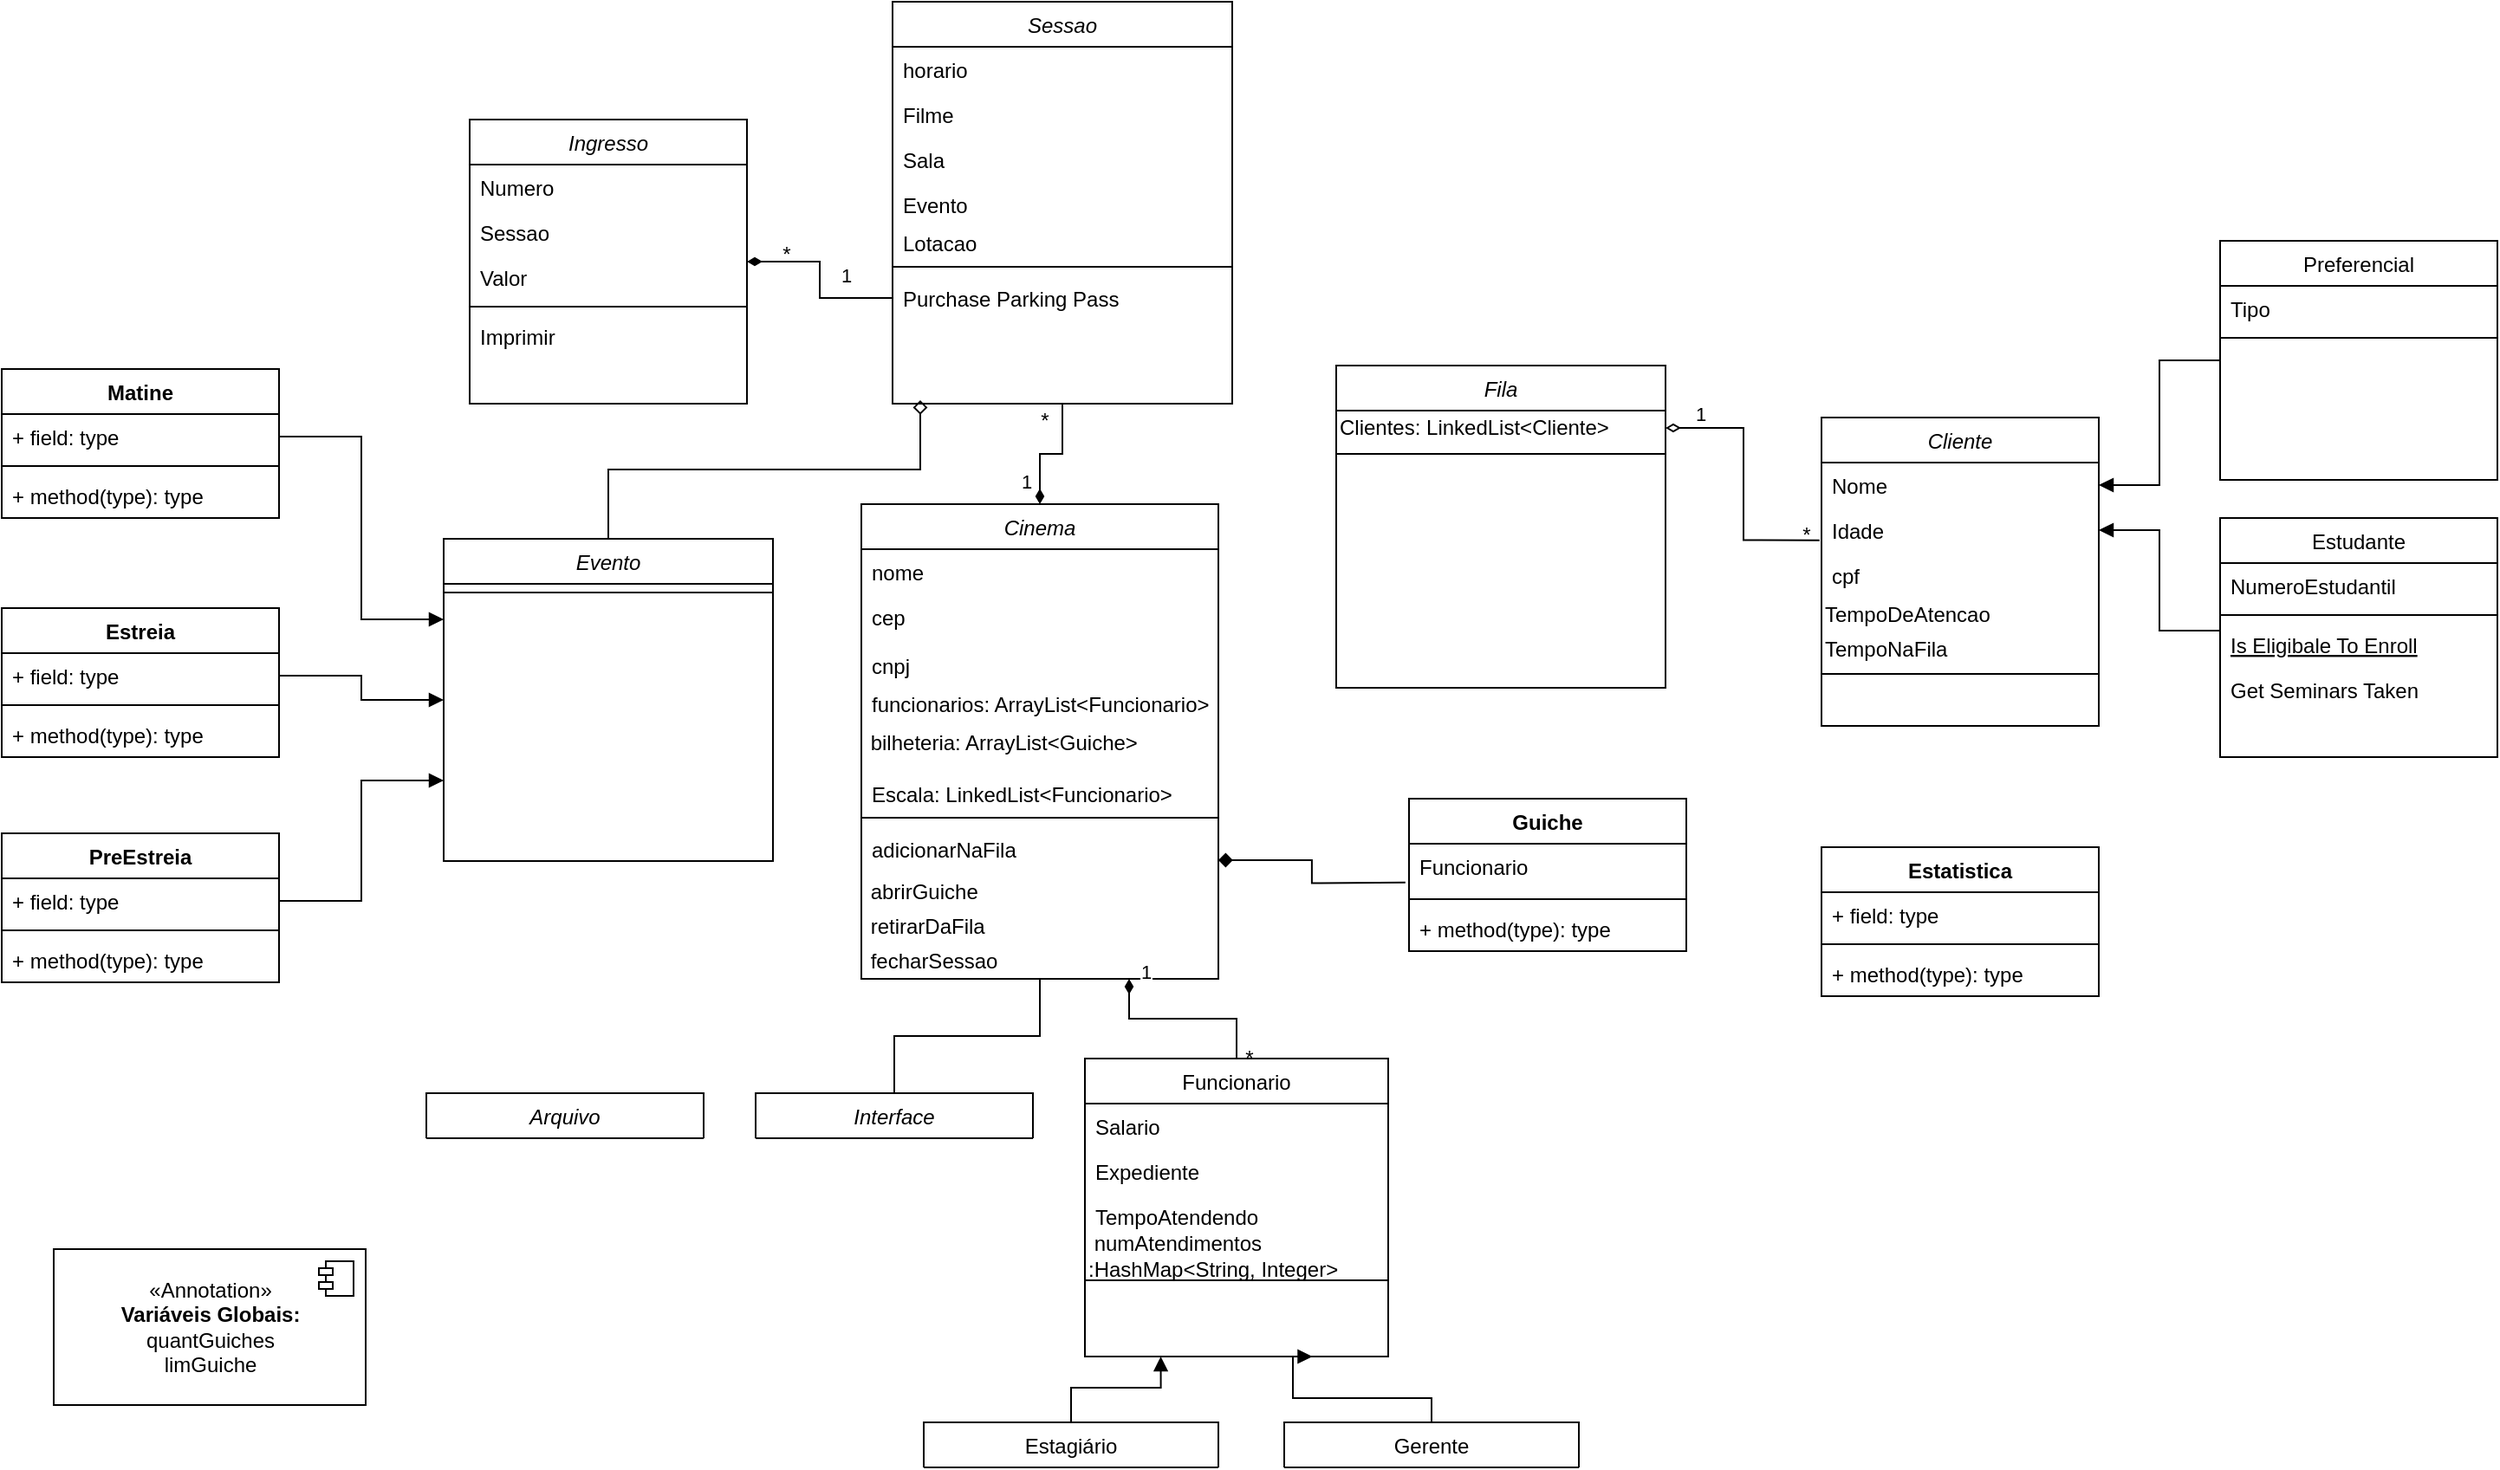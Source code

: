 <mxfile version="13.6.2" type="device"><diagram id="C5RBs43oDa-KdzZeNtuy" name="Page-1"><mxGraphModel dx="2680" dy="2264" grid="1" gridSize="10" guides="1" tooltips="1" connect="1" arrows="1" fold="1" page="1" pageScale="1" pageWidth="827" pageHeight="1169" math="0" shadow="0"><root><mxCell id="WIyWlLk6GJQsqaUBKTNV-0"/><mxCell id="WIyWlLk6GJQsqaUBKTNV-1" parent="WIyWlLk6GJQsqaUBKTNV-0"/><mxCell id="8qAy47D_U7EYgPTvXpOX-79" value="" style="edgeStyle=orthogonalEdgeStyle;rounded=0;orthogonalLoop=1;jettySize=auto;html=1;endArrow=none;endFill=0;startArrow=none;startFill=0;" parent="WIyWlLk6GJQsqaUBKTNV-1" source="8qAy47D_U7EYgPTvXpOX-54" target="8qAy47D_U7EYgPTvXpOX-73" edge="1"><mxGeometry relative="1" as="geometry"/></mxCell><mxCell id="17VTfdIUhDgHGb9qxA4u-7" style="edgeStyle=orthogonalEdgeStyle;rounded=0;orthogonalLoop=1;jettySize=auto;html=1;exitX=0.75;exitY=1;exitDx=0;exitDy=0;endArrow=none;endFill=0;startArrow=diamondThin;startFill=1;" parent="WIyWlLk6GJQsqaUBKTNV-1" source="8qAy47D_U7EYgPTvXpOX-54" target="zkfFHV4jXpPFQw0GAbJ--13" edge="1"><mxGeometry relative="1" as="geometry"/></mxCell><mxCell id="LF2owxtLuKsWLUIwZR2j-2" style="edgeStyle=orthogonalEdgeStyle;rounded=0;orthogonalLoop=1;jettySize=auto;html=1;exitX=0.5;exitY=0;exitDx=0;exitDy=0;entryX=0.5;entryY=1;entryDx=0;entryDy=0;startArrow=diamondThin;startFill=1;endArrow=none;endFill=0;" parent="WIyWlLk6GJQsqaUBKTNV-1" source="8qAy47D_U7EYgPTvXpOX-54" target="0bNSkPwAPcZ9fT7OjKnV-0" edge="1"><mxGeometry relative="1" as="geometry"/></mxCell><mxCell id="LF2owxtLuKsWLUIwZR2j-1" style="edgeStyle=orthogonalEdgeStyle;rounded=0;orthogonalLoop=1;jettySize=auto;html=1;exitX=0.75;exitY=1;exitDx=0;exitDy=0;entryX=0.5;entryY=0;entryDx=0;entryDy=0;endArrow=none;endFill=0;startArrow=block;startFill=1;" parent="WIyWlLk6GJQsqaUBKTNV-1" source="zkfFHV4jXpPFQw0GAbJ--13" target="8qAy47D_U7EYgPTvXpOX-42" edge="1"><mxGeometry relative="1" as="geometry"><Array as="points"><mxPoint x="425" y="76"/><mxPoint x="505" y="76"/></Array></mxGeometry></mxCell><mxCell id="17VTfdIUhDgHGb9qxA4u-20" style="edgeStyle=orthogonalEdgeStyle;rounded=0;orthogonalLoop=1;jettySize=auto;html=1;exitX=1;exitY=0.5;exitDx=0;exitDy=0;entryX=0;entryY=0.192;entryDx=0;entryDy=0;entryPerimeter=0;endArrow=none;endFill=0;startArrow=block;startFill=1;" parent="WIyWlLk6GJQsqaUBKTNV-1" source="zkfFHV4jXpPFQw0GAbJ--3" target="8qAy47D_U7EYgPTvXpOX-31" edge="1"><mxGeometry relative="1" as="geometry"/></mxCell><mxCell id="17VTfdIUhDgHGb9qxA4u-21" style="edgeStyle=orthogonalEdgeStyle;rounded=0;orthogonalLoop=1;jettySize=auto;html=1;exitX=1;exitY=0.5;exitDx=0;exitDy=0;entryX=0;entryY=0.5;entryDx=0;entryDy=0;endArrow=none;endFill=0;startArrow=block;startFill=1;" parent="WIyWlLk6GJQsqaUBKTNV-1" source="zkfFHV4jXpPFQw0GAbJ--1" target="8qAy47D_U7EYgPTvXpOX-20" edge="1"><mxGeometry relative="1" as="geometry"/></mxCell><mxCell id="17VTfdIUhDgHGb9qxA4u-23" style="edgeStyle=orthogonalEdgeStyle;rounded=0;orthogonalLoop=1;jettySize=auto;html=1;exitX=1;exitY=0.5;exitDx=0;exitDy=0;entryX=-0.007;entryY=0.724;entryDx=0;entryDy=0;entryPerimeter=0;endArrow=none;endFill=0;startArrow=diamondThin;startFill=0;" parent="WIyWlLk6GJQsqaUBKTNV-1" source="17VTfdIUhDgHGb9qxA4u-8" target="zkfFHV4jXpPFQw0GAbJ--3" edge="1"><mxGeometry relative="1" as="geometry"/></mxCell><mxCell id="LF2owxtLuKsWLUIwZR2j-56" style="edgeStyle=orthogonalEdgeStyle;rounded=0;orthogonalLoop=1;jettySize=auto;html=1;entryX=0.25;entryY=1;entryDx=0;entryDy=0;startArrow=none;startFill=0;endArrow=block;endFill=1;" parent="WIyWlLk6GJQsqaUBKTNV-1" source="8qAy47D_U7EYgPTvXpOX-15" target="zkfFHV4jXpPFQw0GAbJ--13" edge="1"><mxGeometry relative="1" as="geometry"/></mxCell><mxCell id="8qAy47D_U7EYgPTvXpOX-15" value="Estagiário" style="swimlane;fontStyle=0;align=center;verticalAlign=top;childLayout=stackLayout;horizontal=1;startSize=26;horizontalStack=0;resizeParent=1;resizeLast=0;collapsible=1;marginBottom=0;rounded=0;shadow=0;strokeWidth=1;" parent="WIyWlLk6GJQsqaUBKTNV-1" vertex="1" collapsed="1"><mxGeometry x="212" y="90" width="170" height="26" as="geometry"><mxRectangle x="490" y="274" width="160" height="86" as="alternateBounds"/></mxGeometry></mxCell><mxCell id="8qAy47D_U7EYgPTvXpOX-18" value="" style="line;html=1;strokeWidth=1;align=left;verticalAlign=middle;spacingTop=-1;spacingLeft=3;spacingRight=3;rotatable=0;labelPosition=right;points=[];portConstraint=eastwest;" parent="8qAy47D_U7EYgPTvXpOX-15" vertex="1"><mxGeometry y="26" width="170" height="8" as="geometry"/></mxCell><mxCell id="8qAy47D_U7EYgPTvXpOX-42" value="Gerente" style="swimlane;fontStyle=0;align=center;verticalAlign=top;childLayout=stackLayout;horizontal=1;startSize=26;horizontalStack=0;resizeParent=1;resizeLast=0;collapsible=1;marginBottom=0;rounded=0;shadow=0;strokeWidth=1;" parent="WIyWlLk6GJQsqaUBKTNV-1" vertex="1" collapsed="1"><mxGeometry x="420" y="90" width="170" height="26" as="geometry"><mxRectangle x="340" y="360" width="160" height="86" as="alternateBounds"/></mxGeometry></mxCell><mxCell id="8qAy47D_U7EYgPTvXpOX-43" value="Salary" style="text;align=left;verticalAlign=top;spacingLeft=4;spacingRight=4;overflow=hidden;rotatable=0;points=[[0,0.5],[1,0.5]];portConstraint=eastwest;" parent="8qAy47D_U7EYgPTvXpOX-42" vertex="1"><mxGeometry y="26" width="170" height="26" as="geometry"/></mxCell><mxCell id="8qAy47D_U7EYgPTvXpOX-44" value="Salary" style="text;align=left;verticalAlign=top;spacingLeft=4;spacingRight=4;overflow=hidden;rotatable=0;points=[[0,0.5],[1,0.5]];portConstraint=eastwest;" parent="8qAy47D_U7EYgPTvXpOX-42" vertex="1"><mxGeometry y="52" width="170" height="26" as="geometry"/></mxCell><mxCell id="8qAy47D_U7EYgPTvXpOX-45" value="" style="line;html=1;strokeWidth=1;align=left;verticalAlign=middle;spacingTop=-1;spacingLeft=3;spacingRight=3;rotatable=0;labelPosition=right;points=[];portConstraint=eastwest;" parent="8qAy47D_U7EYgPTvXpOX-42" vertex="1"><mxGeometry y="78" width="170" height="8" as="geometry"/></mxCell><mxCell id="LF2owxtLuKsWLUIwZR2j-44" style="edgeStyle=orthogonalEdgeStyle;rounded=0;orthogonalLoop=1;jettySize=auto;html=1;exitX=1;exitY=0.75;exitDx=0;exitDy=0;entryX=-0.013;entryY=0.859;entryDx=0;entryDy=0;entryPerimeter=0;startArrow=diamond;startFill=1;endArrow=none;endFill=0;" parent="WIyWlLk6GJQsqaUBKTNV-1" source="8qAy47D_U7EYgPTvXpOX-54" edge="1"><mxGeometry relative="1" as="geometry"><mxPoint x="489.92" y="-221.666" as="targetPoint"/></mxGeometry></mxCell><mxCell id="8qAy47D_U7EYgPTvXpOX-54" value="Cinema" style="swimlane;fontStyle=2;align=center;verticalAlign=top;childLayout=stackLayout;horizontal=1;startSize=26;horizontalStack=0;resizeParent=1;resizeLast=0;collapsible=1;marginBottom=0;rounded=0;shadow=0;strokeWidth=1;" parent="WIyWlLk6GJQsqaUBKTNV-1" vertex="1"><mxGeometry x="176" y="-440" width="206" height="274" as="geometry"><mxRectangle x="254" y="-450" width="176" height="26" as="alternateBounds"/></mxGeometry></mxCell><mxCell id="8qAy47D_U7EYgPTvXpOX-55" value="nome" style="text;align=left;verticalAlign=top;spacingLeft=4;spacingRight=4;overflow=hidden;rotatable=0;points=[[0,0.5],[1,0.5]];portConstraint=eastwest;" parent="8qAy47D_U7EYgPTvXpOX-54" vertex="1"><mxGeometry y="26" width="206" height="26" as="geometry"/></mxCell><mxCell id="8qAy47D_U7EYgPTvXpOX-56" value="cep" style="text;align=left;verticalAlign=top;spacingLeft=4;spacingRight=4;overflow=hidden;rotatable=0;points=[[0,0.5],[1,0.5]];portConstraint=eastwest;rounded=0;shadow=0;html=0;" parent="8qAy47D_U7EYgPTvXpOX-54" vertex="1"><mxGeometry y="52" width="206" height="28" as="geometry"/></mxCell><mxCell id="8qAy47D_U7EYgPTvXpOX-57" value="cnpj" style="text;align=left;verticalAlign=top;spacingLeft=4;spacingRight=4;overflow=hidden;rotatable=0;points=[[0,0.5],[1,0.5]];portConstraint=eastwest;rounded=0;shadow=0;html=0;" parent="8qAy47D_U7EYgPTvXpOX-54" vertex="1"><mxGeometry y="80" width="206" height="22" as="geometry"/></mxCell><mxCell id="0bNSkPwAPcZ9fT7OjKnV-9" value="funcionarios: ArrayList&lt;Funcionario&gt;" style="text;align=left;verticalAlign=top;spacingLeft=4;spacingRight=4;overflow=hidden;rotatable=0;points=[[0,0.5],[1,0.5]];portConstraint=eastwest;rounded=0;shadow=0;html=0;" parent="8qAy47D_U7EYgPTvXpOX-54" vertex="1"><mxGeometry y="102" width="206" height="22" as="geometry"/></mxCell><mxCell id="LF2owxtLuKsWLUIwZR2j-45" value="&amp;nbsp;bilheteria: ArrayList&amp;lt;Guiche&amp;gt;" style="text;whiteSpace=wrap;html=1;" parent="8qAy47D_U7EYgPTvXpOX-54" vertex="1"><mxGeometry y="124" width="206" height="30" as="geometry"/></mxCell><mxCell id="LF2owxtLuKsWLUIwZR2j-61" value="Escala: LinkedList&lt;Funcionario&gt;" style="text;align=left;verticalAlign=top;spacingLeft=4;spacingRight=4;overflow=hidden;rotatable=0;points=[[0,0.5],[1,0.5]];portConstraint=eastwest;rounded=0;shadow=0;html=0;" parent="8qAy47D_U7EYgPTvXpOX-54" vertex="1"><mxGeometry y="154" width="206" height="22" as="geometry"/></mxCell><mxCell id="8qAy47D_U7EYgPTvXpOX-58" value="" style="line;html=1;strokeWidth=1;align=left;verticalAlign=middle;spacingTop=-1;spacingLeft=3;spacingRight=3;rotatable=0;labelPosition=right;points=[];portConstraint=eastwest;" parent="8qAy47D_U7EYgPTvXpOX-54" vertex="1"><mxGeometry y="176" width="206" height="10" as="geometry"/></mxCell><mxCell id="LF2owxtLuKsWLUIwZR2j-62" value="adicionarNaFila" style="text;align=left;verticalAlign=top;spacingLeft=4;spacingRight=4;overflow=hidden;rotatable=0;points=[[0,0.5],[1,0.5]];portConstraint=eastwest;rounded=0;shadow=0;html=0;" parent="8qAy47D_U7EYgPTvXpOX-54" vertex="1"><mxGeometry y="186" width="206" height="28" as="geometry"/></mxCell><mxCell id="7uVnntdPvJe1fkDJPLNR-1" value="&amp;nbsp;abrirGuiche" style="text;html=1;align=left;verticalAlign=middle;resizable=0;points=[];autosize=1;" vertex="1" parent="8qAy47D_U7EYgPTvXpOX-54"><mxGeometry y="214" width="206" height="20" as="geometry"/></mxCell><mxCell id="7uVnntdPvJe1fkDJPLNR-2" value="&amp;nbsp;retirarDaFila" style="text;html=1;align=left;verticalAlign=middle;resizable=0;points=[];autosize=1;" vertex="1" parent="8qAy47D_U7EYgPTvXpOX-54"><mxGeometry y="234" width="206" height="20" as="geometry"/></mxCell><mxCell id="7uVnntdPvJe1fkDJPLNR-7" value="&amp;nbsp;fecharSessao" style="text;html=1;strokeColor=none;fillColor=none;align=left;verticalAlign=middle;whiteSpace=wrap;rounded=0;" vertex="1" parent="8qAy47D_U7EYgPTvXpOX-54"><mxGeometry y="254" width="206" height="20" as="geometry"/></mxCell><mxCell id="8qAy47D_U7EYgPTvXpOX-73" value="Interface" style="swimlane;fontStyle=2;align=center;verticalAlign=top;childLayout=stackLayout;horizontal=1;startSize=26;horizontalStack=0;resizeParent=1;resizeLast=0;collapsible=1;marginBottom=0;rounded=0;shadow=0;strokeWidth=1;" parent="WIyWlLk6GJQsqaUBKTNV-1" vertex="1" collapsed="1"><mxGeometry x="115" y="-100" width="160" height="26" as="geometry"><mxRectangle x="115" y="-100" width="160" height="138" as="alternateBounds"/></mxGeometry></mxCell><mxCell id="8qAy47D_U7EYgPTvXpOX-77" value="" style="line;html=1;strokeWidth=1;align=left;verticalAlign=middle;spacingTop=-1;spacingLeft=3;spacingRight=3;rotatable=0;labelPosition=right;points=[];portConstraint=eastwest;" parent="8qAy47D_U7EYgPTvXpOX-73" vertex="1"><mxGeometry y="26" width="160" height="8" as="geometry"/></mxCell><mxCell id="0bNSkPwAPcZ9fT7OjKnV-0" value="Sessao" style="swimlane;fontStyle=2;align=center;verticalAlign=top;childLayout=stackLayout;horizontal=1;startSize=26;horizontalStack=0;resizeParent=1;resizeLast=0;collapsible=1;marginBottom=0;rounded=0;shadow=0;strokeWidth=1;" parent="WIyWlLk6GJQsqaUBKTNV-1" vertex="1"><mxGeometry x="194" y="-730" width="196" height="232" as="geometry"><mxRectangle x="254" y="-450" width="176" height="26" as="alternateBounds"/></mxGeometry></mxCell><mxCell id="0bNSkPwAPcZ9fT7OjKnV-1" value="horario" style="text;align=left;verticalAlign=top;spacingLeft=4;spacingRight=4;overflow=hidden;rotatable=0;points=[[0,0.5],[1,0.5]];portConstraint=eastwest;" parent="0bNSkPwAPcZ9fT7OjKnV-0" vertex="1"><mxGeometry y="26" width="196" height="26" as="geometry"/></mxCell><mxCell id="8qAy47D_U7EYgPTvXpOX-48" value="Filme" style="text;align=left;verticalAlign=top;spacingLeft=4;spacingRight=4;overflow=hidden;rotatable=0;points=[[0,0.5],[1,0.5]];portConstraint=eastwest;" parent="0bNSkPwAPcZ9fT7OjKnV-0" vertex="1"><mxGeometry y="52" width="196" height="26" as="geometry"/></mxCell><mxCell id="LF2owxtLuKsWLUIwZR2j-6" value="Sala" style="text;align=left;verticalAlign=top;spacingLeft=4;spacingRight=4;overflow=hidden;rotatable=0;points=[[0,0.5],[1,0.5]];portConstraint=eastwest;" parent="0bNSkPwAPcZ9fT7OjKnV-0" vertex="1"><mxGeometry y="78" width="196" height="26" as="geometry"/></mxCell><mxCell id="LF2owxtLuKsWLUIwZR2j-50" value="Evento" style="text;align=left;verticalAlign=top;spacingLeft=4;spacingRight=4;overflow=hidden;rotatable=0;points=[[0,0.5],[1,0.5]];portConstraint=eastwest;rounded=0;shadow=0;html=0;" parent="0bNSkPwAPcZ9fT7OjKnV-0" vertex="1"><mxGeometry y="104" width="196" height="22" as="geometry"/></mxCell><mxCell id="0bNSkPwAPcZ9fT7OjKnV-4" value="Lotacao" style="text;align=left;verticalAlign=top;spacingLeft=4;spacingRight=4;overflow=hidden;rotatable=0;points=[[0,0.5],[1,0.5]];portConstraint=eastwest;rounded=0;shadow=0;html=0;" parent="0bNSkPwAPcZ9fT7OjKnV-0" vertex="1"><mxGeometry y="126" width="196" height="22" as="geometry"/></mxCell><mxCell id="0bNSkPwAPcZ9fT7OjKnV-5" value="" style="line;html=1;strokeWidth=1;align=left;verticalAlign=middle;spacingTop=-1;spacingLeft=3;spacingRight=3;rotatable=0;labelPosition=right;points=[];portConstraint=eastwest;" parent="0bNSkPwAPcZ9fT7OjKnV-0" vertex="1"><mxGeometry y="148" width="196" height="10" as="geometry"/></mxCell><mxCell id="0bNSkPwAPcZ9fT7OjKnV-6" value="Purchase Parking Pass" style="text;align=left;verticalAlign=top;spacingLeft=4;spacingRight=4;overflow=hidden;rotatable=0;points=[[0,0.5],[1,0.5]];portConstraint=eastwest;" parent="0bNSkPwAPcZ9fT7OjKnV-0" vertex="1"><mxGeometry y="158" width="196" height="26" as="geometry"/></mxCell><mxCell id="LF2owxtLuKsWLUIwZR2j-4" style="edgeStyle=orthogonalEdgeStyle;rounded=0;orthogonalLoop=1;jettySize=auto;html=1;exitX=0;exitY=0.5;exitDx=0;exitDy=0;entryX=1;entryY=0.5;entryDx=0;entryDy=0;startArrow=none;startFill=0;endArrow=diamondThin;endFill=1;" parent="WIyWlLk6GJQsqaUBKTNV-1" source="0bNSkPwAPcZ9fT7OjKnV-6" target="8qAy47D_U7EYgPTvXpOX-47" edge="1"><mxGeometry relative="1" as="geometry"/></mxCell><mxCell id="LF2owxtLuKsWLUIwZR2j-8" value="1" style="edgeLabel;html=1;align=center;verticalAlign=middle;resizable=0;points=[];" parent="LF2owxtLuKsWLUIwZR2j-4" vertex="1" connectable="0"><mxGeometry x="-0.269" relative="1" as="geometry"><mxPoint x="10.97" y="-12.97" as="offset"/></mxGeometry></mxCell><mxCell id="LF2owxtLuKsWLUIwZR2j-9" value="*" style="text;html=1;strokeColor=none;fillColor=none;align=center;verticalAlign=middle;whiteSpace=wrap;rounded=0;" parent="WIyWlLk6GJQsqaUBKTNV-1" vertex="1"><mxGeometry x="110" y="-606.5" width="46" height="44" as="geometry"/></mxCell><mxCell id="LF2owxtLuKsWLUIwZR2j-10" value="*" style="text;html=1;strokeColor=none;fillColor=none;align=center;verticalAlign=middle;whiteSpace=wrap;rounded=0;" parent="WIyWlLk6GJQsqaUBKTNV-1" vertex="1"><mxGeometry x="259" y="-510" width="46" height="44" as="geometry"/></mxCell><mxCell id="LF2owxtLuKsWLUIwZR2j-11" value="1" style="edgeLabel;html=1;align=center;verticalAlign=middle;resizable=0;points=[];" parent="WIyWlLk6GJQsqaUBKTNV-1" vertex="1" connectable="0"><mxGeometry x="270.004" y="-449.995" as="geometry"><mxPoint x="1" y="-3" as="offset"/></mxGeometry></mxCell><mxCell id="LF2owxtLuKsWLUIwZR2j-13" value="1" style="edgeLabel;html=1;align=center;verticalAlign=middle;resizable=0;points=[];" parent="WIyWlLk6GJQsqaUBKTNV-1" vertex="1" connectable="0"><mxGeometry x="280.004" y="-439.995" as="geometry"><mxPoint x="60" y="270" as="offset"/></mxGeometry></mxCell><mxCell id="LF2owxtLuKsWLUIwZR2j-14" value="*" style="text;html=1;strokeColor=none;fillColor=none;align=center;verticalAlign=middle;whiteSpace=wrap;rounded=0;" parent="WIyWlLk6GJQsqaUBKTNV-1" vertex="1"><mxGeometry x="390" y="-130" width="20" height="20" as="geometry"/></mxCell><mxCell id="LF2owxtLuKsWLUIwZR2j-15" value="*" style="text;html=1;strokeColor=none;fillColor=none;align=center;verticalAlign=middle;whiteSpace=wrap;rounded=0;" parent="WIyWlLk6GJQsqaUBKTNV-1" vertex="1"><mxGeometry x="713" y="-424" width="17" height="4" as="geometry"/></mxCell><mxCell id="LF2owxtLuKsWLUIwZR2j-16" value="1" style="edgeLabel;html=1;align=center;verticalAlign=middle;resizable=0;points=[];" parent="WIyWlLk6GJQsqaUBKTNV-1" vertex="1" connectable="0"><mxGeometry x="540.004" y="-549.995" as="geometry"><mxPoint x="120" y="58" as="offset"/></mxGeometry></mxCell><mxCell id="LF2owxtLuKsWLUIwZR2j-28" value="Estreia" style="swimlane;fontStyle=1;align=center;verticalAlign=top;childLayout=stackLayout;horizontal=1;startSize=26;horizontalStack=0;resizeParent=1;resizeParentMax=0;resizeLast=0;collapsible=1;marginBottom=0;" parent="WIyWlLk6GJQsqaUBKTNV-1" vertex="1"><mxGeometry x="-320" y="-380" width="160" height="86" as="geometry"/></mxCell><mxCell id="LF2owxtLuKsWLUIwZR2j-29" value="+ field: type" style="text;strokeColor=none;fillColor=none;align=left;verticalAlign=top;spacingLeft=4;spacingRight=4;overflow=hidden;rotatable=0;points=[[0,0.5],[1,0.5]];portConstraint=eastwest;" parent="LF2owxtLuKsWLUIwZR2j-28" vertex="1"><mxGeometry y="26" width="160" height="26" as="geometry"/></mxCell><mxCell id="LF2owxtLuKsWLUIwZR2j-30" value="" style="line;strokeWidth=1;fillColor=none;align=left;verticalAlign=middle;spacingTop=-1;spacingLeft=3;spacingRight=3;rotatable=0;labelPosition=right;points=[];portConstraint=eastwest;" parent="LF2owxtLuKsWLUIwZR2j-28" vertex="1"><mxGeometry y="52" width="160" height="8" as="geometry"/></mxCell><mxCell id="LF2owxtLuKsWLUIwZR2j-31" value="+ method(type): type" style="text;strokeColor=none;fillColor=none;align=left;verticalAlign=top;spacingLeft=4;spacingRight=4;overflow=hidden;rotatable=0;points=[[0,0.5],[1,0.5]];portConstraint=eastwest;" parent="LF2owxtLuKsWLUIwZR2j-28" vertex="1"><mxGeometry y="60" width="160" height="26" as="geometry"/></mxCell><mxCell id="LF2owxtLuKsWLUIwZR2j-32" value="PreEstreia" style="swimlane;fontStyle=1;align=center;verticalAlign=top;childLayout=stackLayout;horizontal=1;startSize=26;horizontalStack=0;resizeParent=1;resizeParentMax=0;resizeLast=0;collapsible=1;marginBottom=0;" parent="WIyWlLk6GJQsqaUBKTNV-1" vertex="1"><mxGeometry x="-320" y="-250" width="160" height="86" as="geometry"/></mxCell><mxCell id="LF2owxtLuKsWLUIwZR2j-33" value="+ field: type" style="text;strokeColor=none;fillColor=none;align=left;verticalAlign=top;spacingLeft=4;spacingRight=4;overflow=hidden;rotatable=0;points=[[0,0.5],[1,0.5]];portConstraint=eastwest;" parent="LF2owxtLuKsWLUIwZR2j-32" vertex="1"><mxGeometry y="26" width="160" height="26" as="geometry"/></mxCell><mxCell id="LF2owxtLuKsWLUIwZR2j-34" value="" style="line;strokeWidth=1;fillColor=none;align=left;verticalAlign=middle;spacingTop=-1;spacingLeft=3;spacingRight=3;rotatable=0;labelPosition=right;points=[];portConstraint=eastwest;" parent="LF2owxtLuKsWLUIwZR2j-32" vertex="1"><mxGeometry y="52" width="160" height="8" as="geometry"/></mxCell><mxCell id="LF2owxtLuKsWLUIwZR2j-35" value="+ method(type): type" style="text;strokeColor=none;fillColor=none;align=left;verticalAlign=top;spacingLeft=4;spacingRight=4;overflow=hidden;rotatable=0;points=[[0,0.5],[1,0.5]];portConstraint=eastwest;" parent="LF2owxtLuKsWLUIwZR2j-32" vertex="1"><mxGeometry y="60" width="160" height="26" as="geometry"/></mxCell><mxCell id="LF2owxtLuKsWLUIwZR2j-23" value="Matine" style="swimlane;fontStyle=1;align=center;verticalAlign=top;childLayout=stackLayout;horizontal=1;startSize=26;horizontalStack=0;resizeParent=1;resizeParentMax=0;resizeLast=0;collapsible=1;marginBottom=0;" parent="WIyWlLk6GJQsqaUBKTNV-1" vertex="1"><mxGeometry x="-320" y="-518" width="160" height="86" as="geometry"/></mxCell><mxCell id="LF2owxtLuKsWLUIwZR2j-24" value="+ field: type" style="text;strokeColor=none;fillColor=none;align=left;verticalAlign=top;spacingLeft=4;spacingRight=4;overflow=hidden;rotatable=0;points=[[0,0.5],[1,0.5]];portConstraint=eastwest;" parent="LF2owxtLuKsWLUIwZR2j-23" vertex="1"><mxGeometry y="26" width="160" height="26" as="geometry"/></mxCell><mxCell id="LF2owxtLuKsWLUIwZR2j-25" value="" style="line;strokeWidth=1;fillColor=none;align=left;verticalAlign=middle;spacingTop=-1;spacingLeft=3;spacingRight=3;rotatable=0;labelPosition=right;points=[];portConstraint=eastwest;" parent="LF2owxtLuKsWLUIwZR2j-23" vertex="1"><mxGeometry y="52" width="160" height="8" as="geometry"/></mxCell><mxCell id="LF2owxtLuKsWLUIwZR2j-26" value="+ method(type): type" style="text;strokeColor=none;fillColor=none;align=left;verticalAlign=top;spacingLeft=4;spacingRight=4;overflow=hidden;rotatable=0;points=[[0,0.5],[1,0.5]];portConstraint=eastwest;" parent="LF2owxtLuKsWLUIwZR2j-23" vertex="1"><mxGeometry y="60" width="160" height="26" as="geometry"/></mxCell><mxCell id="zkfFHV4jXpPFQw0GAbJ--0" value="Cliente" style="swimlane;fontStyle=2;align=center;verticalAlign=top;childLayout=stackLayout;horizontal=1;startSize=26;horizontalStack=0;resizeParent=1;resizeLast=0;collapsible=1;marginBottom=0;rounded=0;shadow=0;strokeWidth=1;" parent="WIyWlLk6GJQsqaUBKTNV-1" vertex="1"><mxGeometry x="730" y="-490" width="160" height="178" as="geometry"><mxRectangle x="160" y="-82" width="160" height="26" as="alternateBounds"/></mxGeometry></mxCell><mxCell id="zkfFHV4jXpPFQw0GAbJ--1" value="Nome" style="text;align=left;verticalAlign=top;spacingLeft=4;spacingRight=4;overflow=hidden;rotatable=0;points=[[0,0.5],[1,0.5]];portConstraint=eastwest;" parent="zkfFHV4jXpPFQw0GAbJ--0" vertex="1"><mxGeometry y="26" width="160" height="26" as="geometry"/></mxCell><mxCell id="zkfFHV4jXpPFQw0GAbJ--3" value="Idade" style="text;align=left;verticalAlign=top;spacingLeft=4;spacingRight=4;overflow=hidden;rotatable=0;points=[[0,0.5],[1,0.5]];portConstraint=eastwest;rounded=0;shadow=0;html=0;" parent="zkfFHV4jXpPFQw0GAbJ--0" vertex="1"><mxGeometry y="52" width="160" height="26" as="geometry"/></mxCell><mxCell id="8qAy47D_U7EYgPTvXpOX-83" value="cpf" style="text;align=left;verticalAlign=top;spacingLeft=4;spacingRight=4;overflow=hidden;rotatable=0;points=[[0,0.5],[1,0.5]];portConstraint=eastwest;rounded=0;shadow=0;html=0;" parent="zkfFHV4jXpPFQw0GAbJ--0" vertex="1"><mxGeometry y="78" width="160" height="26" as="geometry"/></mxCell><mxCell id="LF2owxtLuKsWLUIwZR2j-63" value="&lt;div align=&quot;left&quot;&gt;TempoDeAtencao&lt;/div&gt;" style="text;html=1;strokeColor=none;fillColor=none;align=left;verticalAlign=middle;whiteSpace=wrap;rounded=0;" parent="zkfFHV4jXpPFQw0GAbJ--0" vertex="1"><mxGeometry y="104" width="160" height="20" as="geometry"/></mxCell><mxCell id="17VTfdIUhDgHGb9qxA4u-25" value="&lt;div align=&quot;left&quot;&gt;TempoNaFila&lt;/div&gt;" style="text;html=1;strokeColor=none;fillColor=none;align=left;verticalAlign=middle;whiteSpace=wrap;rounded=0;" parent="zkfFHV4jXpPFQw0GAbJ--0" vertex="1"><mxGeometry y="124" width="160" height="20" as="geometry"/></mxCell><mxCell id="zkfFHV4jXpPFQw0GAbJ--4" value="" style="line;html=1;strokeWidth=1;align=left;verticalAlign=middle;spacingTop=-1;spacingLeft=3;spacingRight=3;rotatable=0;labelPosition=right;points=[];portConstraint=eastwest;" parent="zkfFHV4jXpPFQw0GAbJ--0" vertex="1"><mxGeometry y="144" width="160" height="8" as="geometry"/></mxCell><mxCell id="8qAy47D_U7EYgPTvXpOX-20" value="Preferencial" style="swimlane;fontStyle=0;align=center;verticalAlign=top;childLayout=stackLayout;horizontal=1;startSize=26;horizontalStack=0;resizeParent=1;resizeLast=0;collapsible=1;marginBottom=0;rounded=0;shadow=0;strokeWidth=1;" parent="WIyWlLk6GJQsqaUBKTNV-1" vertex="1"><mxGeometry x="960" y="-592" width="160" height="138" as="geometry"><mxRectangle x="-40" y="160" width="160" height="26" as="alternateBounds"/></mxGeometry></mxCell><mxCell id="8qAy47D_U7EYgPTvXpOX-21" value="Tipo" style="text;align=left;verticalAlign=top;spacingLeft=4;spacingRight=4;overflow=hidden;rotatable=0;points=[[0,0.5],[1,0.5]];portConstraint=eastwest;" parent="8qAy47D_U7EYgPTvXpOX-20" vertex="1"><mxGeometry y="26" width="160" height="26" as="geometry"/></mxCell><mxCell id="8qAy47D_U7EYgPTvXpOX-23" value="" style="line;html=1;strokeWidth=1;align=left;verticalAlign=middle;spacingTop=-1;spacingLeft=3;spacingRight=3;rotatable=0;labelPosition=right;points=[];portConstraint=eastwest;" parent="8qAy47D_U7EYgPTvXpOX-20" vertex="1"><mxGeometry y="52" width="160" height="8" as="geometry"/></mxCell><mxCell id="8qAy47D_U7EYgPTvXpOX-27" value="Estudante" style="swimlane;fontStyle=0;align=center;verticalAlign=top;childLayout=stackLayout;horizontal=1;startSize=26;horizontalStack=0;resizeParent=1;resizeLast=0;collapsible=1;marginBottom=0;rounded=0;shadow=0;strokeWidth=1;" parent="WIyWlLk6GJQsqaUBKTNV-1" vertex="1"><mxGeometry x="960" y="-432" width="160" height="138" as="geometry"><mxRectangle x="220" y="160" width="160" height="26" as="alternateBounds"/></mxGeometry></mxCell><mxCell id="8qAy47D_U7EYgPTvXpOX-28" value="NumeroEstudantil" style="text;align=left;verticalAlign=top;spacingLeft=4;spacingRight=4;overflow=hidden;rotatable=0;points=[[0,0.5],[1,0.5]];portConstraint=eastwest;" parent="8qAy47D_U7EYgPTvXpOX-27" vertex="1"><mxGeometry y="26" width="160" height="26" as="geometry"/></mxCell><mxCell id="8qAy47D_U7EYgPTvXpOX-30" value="" style="line;html=1;strokeWidth=1;align=left;verticalAlign=middle;spacingTop=-1;spacingLeft=3;spacingRight=3;rotatable=0;labelPosition=right;points=[];portConstraint=eastwest;" parent="8qAy47D_U7EYgPTvXpOX-27" vertex="1"><mxGeometry y="52" width="160" height="8" as="geometry"/></mxCell><mxCell id="8qAy47D_U7EYgPTvXpOX-31" value="Is Eligibale To Enroll" style="text;align=left;verticalAlign=top;spacingLeft=4;spacingRight=4;overflow=hidden;rotatable=0;points=[[0,0.5],[1,0.5]];portConstraint=eastwest;fontStyle=4" parent="8qAy47D_U7EYgPTvXpOX-27" vertex="1"><mxGeometry y="60" width="160" height="26" as="geometry"/></mxCell><mxCell id="8qAy47D_U7EYgPTvXpOX-32" value="Get Seminars Taken" style="text;align=left;verticalAlign=top;spacingLeft=4;spacingRight=4;overflow=hidden;rotatable=0;points=[[0,0.5],[1,0.5]];portConstraint=eastwest;" parent="8qAy47D_U7EYgPTvXpOX-27" vertex="1"><mxGeometry y="86" width="160" height="26" as="geometry"/></mxCell><mxCell id="LF2owxtLuKsWLUIwZR2j-39" value="Guiche" style="swimlane;fontStyle=1;align=center;verticalAlign=top;childLayout=stackLayout;horizontal=1;startSize=26;horizontalStack=0;resizeParent=1;resizeParentMax=0;resizeLast=0;collapsible=1;marginBottom=0;" parent="WIyWlLk6GJQsqaUBKTNV-1" vertex="1"><mxGeometry x="492" y="-270" width="160" height="88" as="geometry"/></mxCell><mxCell id="17VTfdIUhDgHGb9qxA4u-2" value="Funcionario" style="text;align=left;verticalAlign=top;spacingLeft=4;spacingRight=4;overflow=hidden;rotatable=0;points=[[0,0.5],[1,0.5]];portConstraint=eastwest;rounded=0;shadow=0;html=0;" parent="LF2owxtLuKsWLUIwZR2j-39" vertex="1"><mxGeometry y="26" width="160" height="28" as="geometry"/></mxCell><mxCell id="LF2owxtLuKsWLUIwZR2j-41" value="" style="line;strokeWidth=1;fillColor=none;align=left;verticalAlign=middle;spacingTop=-1;spacingLeft=3;spacingRight=3;rotatable=0;labelPosition=right;points=[];portConstraint=eastwest;" parent="LF2owxtLuKsWLUIwZR2j-39" vertex="1"><mxGeometry y="54" width="160" height="8" as="geometry"/></mxCell><mxCell id="LF2owxtLuKsWLUIwZR2j-42" value="+ method(type): type" style="text;strokeColor=none;fillColor=none;align=left;verticalAlign=top;spacingLeft=4;spacingRight=4;overflow=hidden;rotatable=0;points=[[0,0.5],[1,0.5]];portConstraint=eastwest;" parent="LF2owxtLuKsWLUIwZR2j-39" vertex="1"><mxGeometry y="62" width="160" height="26" as="geometry"/></mxCell><mxCell id="8qAy47D_U7EYgPTvXpOX-47" value="Ingresso" style="swimlane;fontStyle=2;align=center;verticalAlign=top;childLayout=stackLayout;horizontal=1;startSize=26;horizontalStack=0;resizeParent=1;resizeLast=0;collapsible=1;marginBottom=0;rounded=0;shadow=0;strokeWidth=1;" parent="WIyWlLk6GJQsqaUBKTNV-1" vertex="1"><mxGeometry x="-50" y="-662" width="160" height="164" as="geometry"><mxRectangle x="428" y="-108" width="160" height="26" as="alternateBounds"/></mxGeometry></mxCell><mxCell id="8qAy47D_U7EYgPTvXpOX-49" value="Numero" style="text;align=left;verticalAlign=top;spacingLeft=4;spacingRight=4;overflow=hidden;rotatable=0;points=[[0,0.5],[1,0.5]];portConstraint=eastwest;rounded=0;shadow=0;html=0;" parent="8qAy47D_U7EYgPTvXpOX-47" vertex="1"><mxGeometry y="26" width="160" height="26" as="geometry"/></mxCell><mxCell id="LF2owxtLuKsWLUIwZR2j-7" value="Sessao" style="text;align=left;verticalAlign=top;spacingLeft=4;spacingRight=4;overflow=hidden;rotatable=0;points=[[0,0.5],[1,0.5]];portConstraint=eastwest;rounded=0;shadow=0;html=0;" parent="8qAy47D_U7EYgPTvXpOX-47" vertex="1"><mxGeometry y="52" width="160" height="26" as="geometry"/></mxCell><mxCell id="8qAy47D_U7EYgPTvXpOX-80" value="Valor" style="text;align=left;verticalAlign=top;spacingLeft=4;spacingRight=4;overflow=hidden;rotatable=0;points=[[0,0.5],[1,0.5]];portConstraint=eastwest;rounded=0;shadow=0;html=0;" parent="8qAy47D_U7EYgPTvXpOX-47" vertex="1"><mxGeometry y="78" width="160" height="26" as="geometry"/></mxCell><mxCell id="8qAy47D_U7EYgPTvXpOX-51" value="" style="line;html=1;strokeWidth=1;align=left;verticalAlign=middle;spacingTop=-1;spacingLeft=3;spacingRight=3;rotatable=0;labelPosition=right;points=[];portConstraint=eastwest;" parent="8qAy47D_U7EYgPTvXpOX-47" vertex="1"><mxGeometry y="104" width="160" height="8" as="geometry"/></mxCell><mxCell id="8qAy47D_U7EYgPTvXpOX-52" value="Imprimir" style="text;align=left;verticalAlign=top;spacingLeft=4;spacingRight=4;overflow=hidden;rotatable=0;points=[[0,0.5],[1,0.5]];portConstraint=eastwest;" parent="8qAy47D_U7EYgPTvXpOX-47" vertex="1"><mxGeometry y="112" width="160" height="26" as="geometry"/></mxCell><mxCell id="8qAy47D_U7EYgPTvXpOX-66" value="Arquivo" style="swimlane;fontStyle=2;align=center;verticalAlign=top;childLayout=stackLayout;horizontal=1;startSize=26;horizontalStack=0;resizeParent=1;resizeLast=0;collapsible=1;marginBottom=0;rounded=0;shadow=0;strokeWidth=1;" parent="WIyWlLk6GJQsqaUBKTNV-1" vertex="1" collapsed="1"><mxGeometry x="-75" y="-100" width="160" height="26" as="geometry"><mxRectangle x="450" y="-250" width="160" height="138" as="alternateBounds"/></mxGeometry></mxCell><mxCell id="8qAy47D_U7EYgPTvXpOX-70" value="" style="line;html=1;strokeWidth=1;align=left;verticalAlign=middle;spacingTop=-1;spacingLeft=3;spacingRight=3;rotatable=0;labelPosition=right;points=[];portConstraint=eastwest;" parent="8qAy47D_U7EYgPTvXpOX-66" vertex="1"><mxGeometry y="26" width="160" height="8" as="geometry"/></mxCell><mxCell id="LF2owxtLuKsWLUIwZR2j-53" style="edgeStyle=orthogonalEdgeStyle;rounded=0;orthogonalLoop=1;jettySize=auto;html=1;startArrow=none;startFill=0;endArrow=diamond;endFill=0;" parent="WIyWlLk6GJQsqaUBKTNV-1" source="17VTfdIUhDgHGb9qxA4u-35" edge="1"><mxGeometry relative="1" as="geometry"><mxPoint x="210" y="-500" as="targetPoint"/><Array as="points"><mxPoint x="30" y="-460"/><mxPoint x="210" y="-460"/></Array></mxGeometry></mxCell><mxCell id="17VTfdIUhDgHGb9qxA4u-35" value="Evento" style="swimlane;fontStyle=2;align=center;verticalAlign=top;childLayout=stackLayout;horizontal=1;startSize=26;horizontalStack=0;resizeParent=1;resizeLast=0;collapsible=1;marginBottom=0;rounded=0;shadow=0;strokeWidth=1;" parent="WIyWlLk6GJQsqaUBKTNV-1" vertex="1"><mxGeometry x="-65" y="-420" width="190" height="186" as="geometry"><mxRectangle x="-90" y="-420" width="176" height="26" as="alternateBounds"/></mxGeometry></mxCell><mxCell id="17VTfdIUhDgHGb9qxA4u-39" value="" style="line;html=1;strokeWidth=1;align=left;verticalAlign=middle;spacingTop=-1;spacingLeft=3;spacingRight=3;rotatable=0;labelPosition=right;points=[];portConstraint=eastwest;" parent="17VTfdIUhDgHGb9qxA4u-35" vertex="1"><mxGeometry y="26" width="190" height="10" as="geometry"/></mxCell><mxCell id="LF2owxtLuKsWLUIwZR2j-52" style="edgeStyle=orthogonalEdgeStyle;rounded=0;orthogonalLoop=1;jettySize=auto;html=1;exitX=1;exitY=0.5;exitDx=0;exitDy=0;entryX=0;entryY=0.25;entryDx=0;entryDy=0;startArrow=none;startFill=0;endArrow=block;endFill=1;" parent="WIyWlLk6GJQsqaUBKTNV-1" source="LF2owxtLuKsWLUIwZR2j-24" target="17VTfdIUhDgHGb9qxA4u-35" edge="1"><mxGeometry relative="1" as="geometry"/></mxCell><mxCell id="LF2owxtLuKsWLUIwZR2j-54" style="edgeStyle=orthogonalEdgeStyle;rounded=0;orthogonalLoop=1;jettySize=auto;html=1;entryX=0;entryY=0.75;entryDx=0;entryDy=0;startArrow=none;startFill=0;endArrow=block;endFill=1;" parent="WIyWlLk6GJQsqaUBKTNV-1" source="LF2owxtLuKsWLUIwZR2j-33" target="17VTfdIUhDgHGb9qxA4u-35" edge="1"><mxGeometry relative="1" as="geometry"/></mxCell><mxCell id="LF2owxtLuKsWLUIwZR2j-55" style="edgeStyle=orthogonalEdgeStyle;rounded=0;orthogonalLoop=1;jettySize=auto;html=1;entryX=0;entryY=0.5;entryDx=0;entryDy=0;startArrow=none;startFill=0;endArrow=block;endFill=1;" parent="WIyWlLk6GJQsqaUBKTNV-1" source="LF2owxtLuKsWLUIwZR2j-29" target="17VTfdIUhDgHGb9qxA4u-35" edge="1"><mxGeometry relative="1" as="geometry"/></mxCell><mxCell id="LF2owxtLuKsWLUIwZR2j-57" value="Estatistica" style="swimlane;fontStyle=1;align=center;verticalAlign=top;childLayout=stackLayout;horizontal=1;startSize=26;horizontalStack=0;resizeParent=1;resizeParentMax=0;resizeLast=0;collapsible=1;marginBottom=0;" parent="WIyWlLk6GJQsqaUBKTNV-1" vertex="1"><mxGeometry x="730" y="-242" width="160" height="86" as="geometry"/></mxCell><mxCell id="LF2owxtLuKsWLUIwZR2j-58" value="+ field: type" style="text;strokeColor=none;fillColor=none;align=left;verticalAlign=top;spacingLeft=4;spacingRight=4;overflow=hidden;rotatable=0;points=[[0,0.5],[1,0.5]];portConstraint=eastwest;" parent="LF2owxtLuKsWLUIwZR2j-57" vertex="1"><mxGeometry y="26" width="160" height="26" as="geometry"/></mxCell><mxCell id="LF2owxtLuKsWLUIwZR2j-59" value="" style="line;strokeWidth=1;fillColor=none;align=left;verticalAlign=middle;spacingTop=-1;spacingLeft=3;spacingRight=3;rotatable=0;labelPosition=right;points=[];portConstraint=eastwest;" parent="LF2owxtLuKsWLUIwZR2j-57" vertex="1"><mxGeometry y="52" width="160" height="8" as="geometry"/></mxCell><mxCell id="LF2owxtLuKsWLUIwZR2j-60" value="+ method(type): type" style="text;strokeColor=none;fillColor=none;align=left;verticalAlign=top;spacingLeft=4;spacingRight=4;overflow=hidden;rotatable=0;points=[[0,0.5],[1,0.5]];portConstraint=eastwest;" parent="LF2owxtLuKsWLUIwZR2j-57" vertex="1"><mxGeometry y="60" width="160" height="26" as="geometry"/></mxCell><mxCell id="17VTfdIUhDgHGb9qxA4u-0" value="Fila" style="swimlane;fontStyle=2;align=center;verticalAlign=top;childLayout=stackLayout;horizontal=1;startSize=26;horizontalStack=0;resizeParent=1;resizeLast=0;collapsible=1;marginBottom=0;rounded=0;shadow=0;strokeWidth=1;" parent="WIyWlLk6GJQsqaUBKTNV-1" vertex="1"><mxGeometry x="450" y="-520" width="190" height="186" as="geometry"><mxRectangle x="254" y="-450" width="176" height="26" as="alternateBounds"/></mxGeometry></mxCell><mxCell id="17VTfdIUhDgHGb9qxA4u-8" value="Clientes: LinkedList&amp;lt;Cliente&amp;gt;" style="text;html=1;strokeColor=none;fillColor=none;align=left;verticalAlign=middle;whiteSpace=wrap;rounded=0;" parent="17VTfdIUhDgHGb9qxA4u-0" vertex="1"><mxGeometry y="26" width="190" height="20" as="geometry"/></mxCell><mxCell id="17VTfdIUhDgHGb9qxA4u-3" value="" style="line;html=1;strokeWidth=1;align=left;verticalAlign=middle;spacingTop=-1;spacingLeft=3;spacingRight=3;rotatable=0;labelPosition=right;points=[];portConstraint=eastwest;" parent="17VTfdIUhDgHGb9qxA4u-0" vertex="1"><mxGeometry y="46" width="190" height="10" as="geometry"/></mxCell><mxCell id="7uVnntdPvJe1fkDJPLNR-3" value="«Annotation»&lt;br&gt;&lt;b&gt;Variáveis Globais:&lt;br&gt;&lt;/b&gt;quantGuiches&lt;br&gt;limGuiche&lt;br&gt;" style="html=1;dropTarget=0;" vertex="1" parent="WIyWlLk6GJQsqaUBKTNV-1"><mxGeometry x="-290" y="-10" width="180" height="90" as="geometry"/></mxCell><mxCell id="7uVnntdPvJe1fkDJPLNR-4" value="" style="shape=component;jettyWidth=8;jettyHeight=4;" vertex="1" parent="7uVnntdPvJe1fkDJPLNR-3"><mxGeometry x="1" width="20" height="20" relative="1" as="geometry"><mxPoint x="-27" y="7" as="offset"/></mxGeometry></mxCell><mxCell id="zkfFHV4jXpPFQw0GAbJ--13" value="Funcionario" style="swimlane;fontStyle=0;align=center;verticalAlign=top;childLayout=stackLayout;horizontal=1;startSize=26;horizontalStack=0;resizeParent=1;resizeLast=0;collapsible=1;marginBottom=0;rounded=0;shadow=0;strokeWidth=1;" parent="WIyWlLk6GJQsqaUBKTNV-1" vertex="1"><mxGeometry x="305" y="-120" width="175" height="172" as="geometry"><mxRectangle x="390" y="10" width="170" height="26" as="alternateBounds"/></mxGeometry></mxCell><mxCell id="zkfFHV4jXpPFQw0GAbJ--14" value="Salario" style="text;align=left;verticalAlign=top;spacingLeft=4;spacingRight=4;overflow=hidden;rotatable=0;points=[[0,0.5],[1,0.5]];portConstraint=eastwest;" parent="zkfFHV4jXpPFQw0GAbJ--13" vertex="1"><mxGeometry y="26" width="175" height="26" as="geometry"/></mxCell><mxCell id="8qAy47D_U7EYgPTvXpOX-85" value="Expediente" style="text;align=left;verticalAlign=top;spacingLeft=4;spacingRight=4;overflow=hidden;rotatable=0;points=[[0,0.5],[1,0.5]];portConstraint=eastwest;" parent="zkfFHV4jXpPFQw0GAbJ--13" vertex="1"><mxGeometry y="52" width="175" height="26" as="geometry"/></mxCell><mxCell id="8qAy47D_U7EYgPTvXpOX-86" value="TempoAtendendo" style="text;align=left;verticalAlign=top;spacingLeft=4;spacingRight=4;overflow=hidden;rotatable=0;points=[[0,0.5],[1,0.5]];portConstraint=eastwest;" parent="zkfFHV4jXpPFQw0GAbJ--13" vertex="1"><mxGeometry y="78" width="175" height="26" as="geometry"/></mxCell><mxCell id="7uVnntdPvJe1fkDJPLNR-5" value="&amp;nbsp;numAtendimentos :HashMap&amp;lt;String, Integer&amp;gt;&amp;nbsp;" style="text;html=1;strokeColor=none;fillColor=none;align=left;verticalAlign=middle;whiteSpace=wrap;rounded=0;" vertex="1" parent="zkfFHV4jXpPFQw0GAbJ--13"><mxGeometry y="104" width="175" height="20" as="geometry"/></mxCell><mxCell id="zkfFHV4jXpPFQw0GAbJ--15" value="" style="line;html=1;strokeWidth=1;align=left;verticalAlign=middle;spacingTop=-1;spacingLeft=3;spacingRight=3;rotatable=0;labelPosition=right;points=[];portConstraint=eastwest;" parent="zkfFHV4jXpPFQw0GAbJ--13" vertex="1"><mxGeometry y="124" width="175" height="8" as="geometry"/></mxCell><mxCell id="7uVnntdPvJe1fkDJPLNR-0" value="&amp;nbsp;&amp;nbsp;" style="text;html=1;align=left;verticalAlign=middle;resizable=0;points=[];autosize=1;" vertex="1" parent="zkfFHV4jXpPFQw0GAbJ--13"><mxGeometry y="132" width="175" height="20" as="geometry"/></mxCell></root></mxGraphModel></diagram></mxfile>